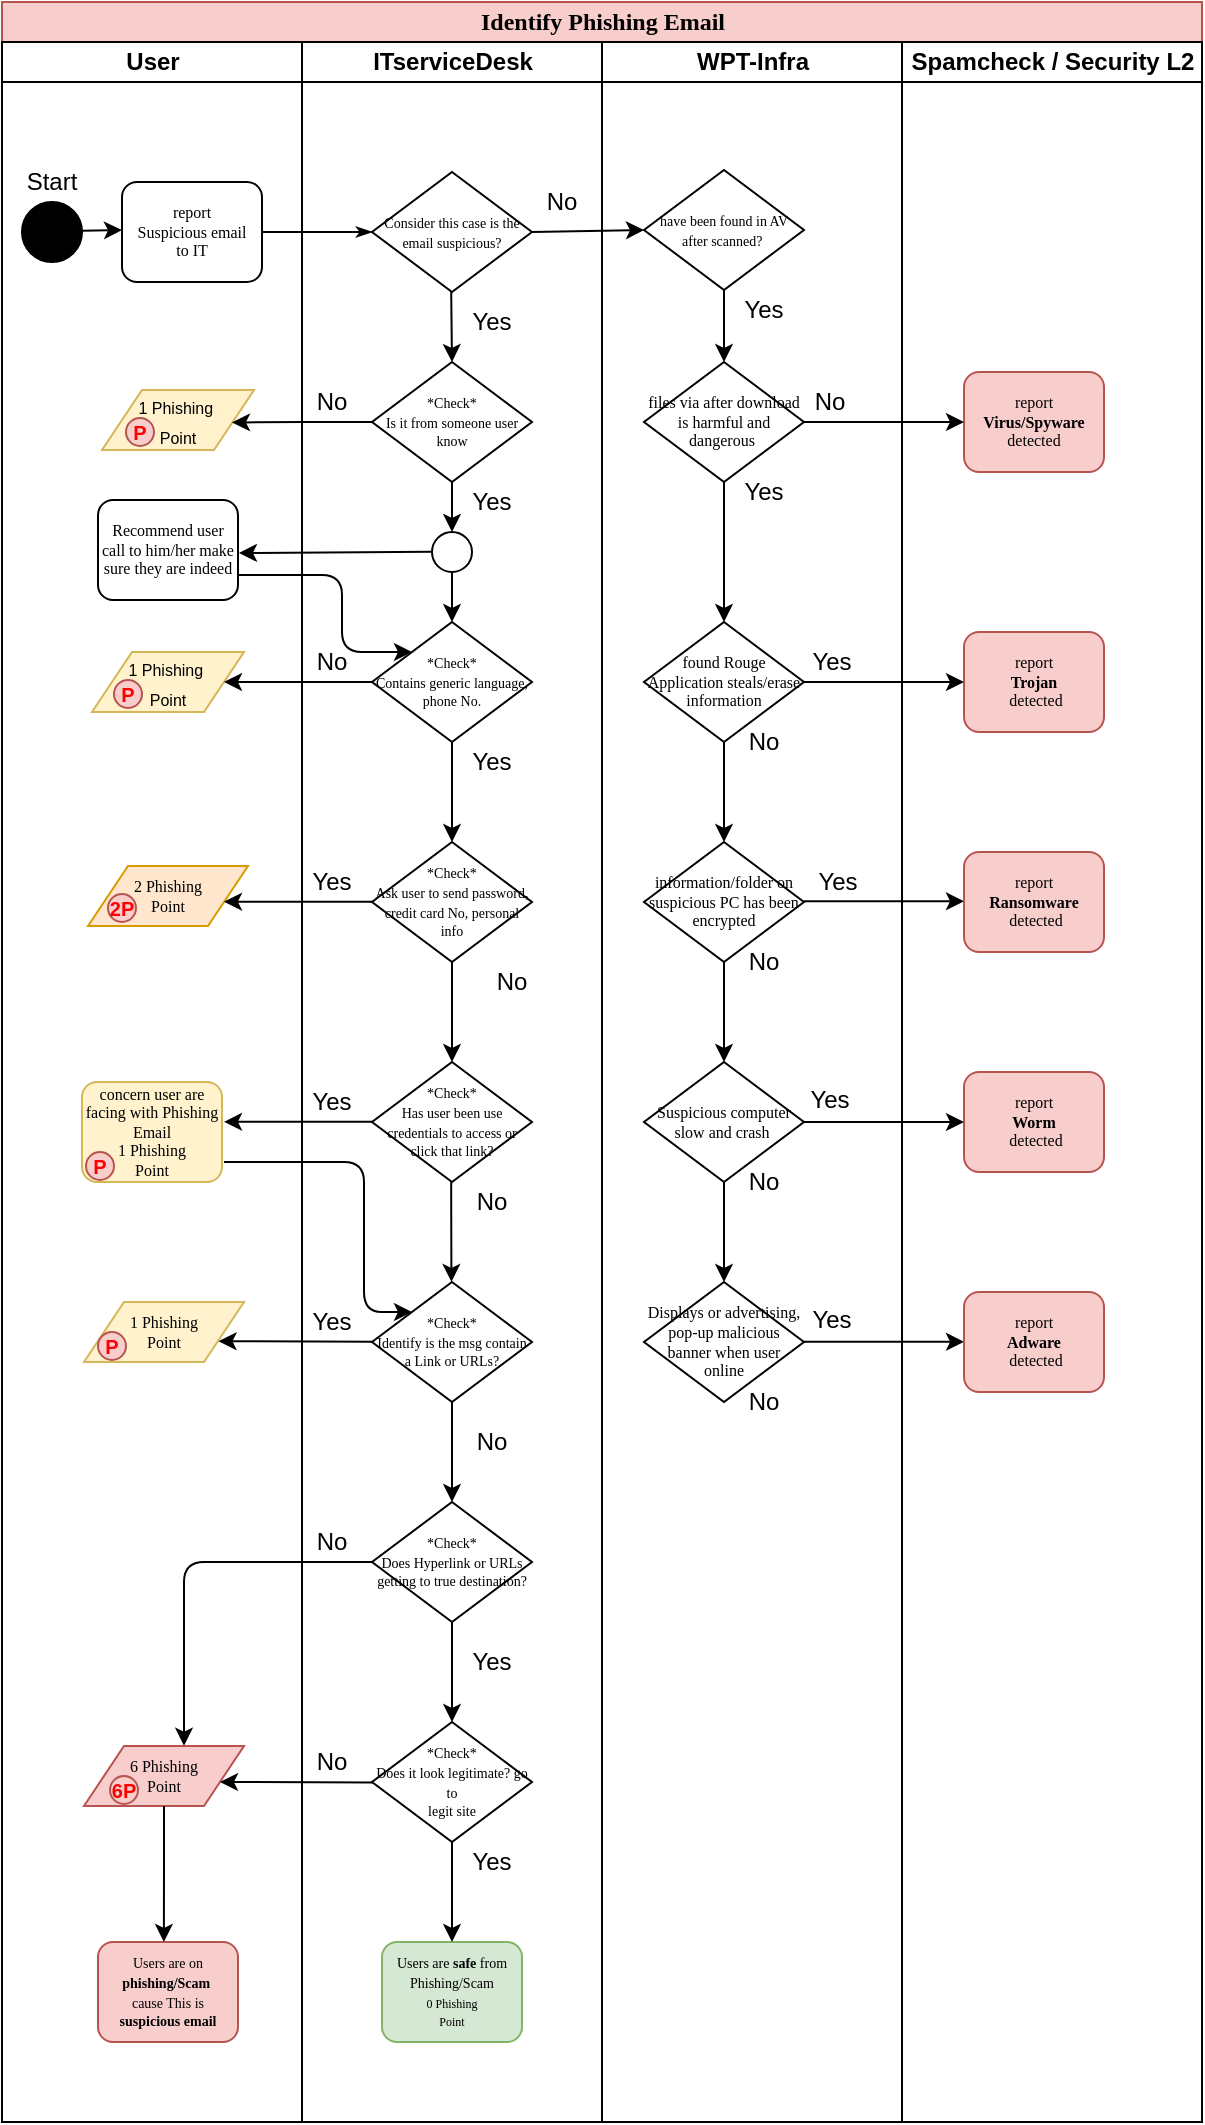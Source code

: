 <mxfile version="14.2.9" type="github">
  <diagram name="Page-1" id="74e2e168-ea6b-b213-b513-2b3c1d86103e">
    <mxGraphModel dx="921" dy="542" grid="1" gridSize="10" guides="1" tooltips="1" connect="1" arrows="1" fold="1" page="1" pageScale="1" pageWidth="1100" pageHeight="850" background="#ffffff" math="0" shadow="0">
      <root>
        <mxCell id="0" />
        <mxCell id="1" parent="0" />
        <mxCell id="77e6c97f196da883-1" value="&lt;font style=&quot;font-size: 12px&quot;&gt;Identify Phishing Email&lt;/font&gt;" style="swimlane;html=1;childLayout=stackLayout;startSize=20;rounded=0;shadow=0;labelBackgroundColor=none;strokeWidth=1;fontFamily=Verdana;fontSize=8;align=center;fillColor=#f8cecc;strokeColor=#b85450;" parent="1" vertex="1">
          <mxGeometry x="199" y="70" width="600" height="1060" as="geometry" />
        </mxCell>
        <mxCell id="77e6c97f196da883-26" style="edgeStyle=orthogonalEdgeStyle;rounded=1;html=1;labelBackgroundColor=none;startArrow=none;startFill=0;startSize=5;endArrow=classicThin;endFill=1;endSize=5;jettySize=auto;orthogonalLoop=1;strokeWidth=1;fontFamily=Verdana;fontSize=8;entryX=0;entryY=0.5;entryDx=0;entryDy=0;" parent="77e6c97f196da883-1" source="77e6c97f196da883-8" target="W1kp0_0xsvQy_MMGJbwP-48" edge="1">
          <mxGeometry relative="1" as="geometry">
            <mxPoint x="190" y="115.083" as="targetPoint" />
          </mxGeometry>
        </mxCell>
        <mxCell id="77e6c97f196da883-2" value="User" style="swimlane;html=1;startSize=20;" parent="77e6c97f196da883-1" vertex="1">
          <mxGeometry y="20" width="150" height="1040" as="geometry">
            <mxRectangle y="20" width="30" height="1040" as="alternateBounds" />
          </mxGeometry>
        </mxCell>
        <mxCell id="77e6c97f196da883-8" value="report&lt;br&gt;Suspicious email&lt;br&gt;to IT" style="rounded=1;whiteSpace=wrap;html=1;shadow=0;labelBackgroundColor=none;strokeWidth=1;fontFamily=Verdana;fontSize=8;align=center;" parent="77e6c97f196da883-2" vertex="1">
          <mxGeometry x="60" y="70" width="70" height="50" as="geometry" />
        </mxCell>
        <mxCell id="MuDciHC5nGFlPHXUYhwh-1" value="" style="ellipse;whiteSpace=wrap;html=1;aspect=fixed;fillColor=#000000;" parent="77e6c97f196da883-2" vertex="1">
          <mxGeometry x="10" y="80" width="30" height="30" as="geometry" />
        </mxCell>
        <mxCell id="MuDciHC5nGFlPHXUYhwh-2" value="" style="endArrow=classic;html=1;" parent="77e6c97f196da883-2" edge="1">
          <mxGeometry width="50" height="50" relative="1" as="geometry">
            <mxPoint x="40" y="94.41" as="sourcePoint" />
            <mxPoint x="60" y="94" as="targetPoint" />
          </mxGeometry>
        </mxCell>
        <mxCell id="MuDciHC5nGFlPHXUYhwh-3" value="Start" style="text;html=1;strokeColor=none;fillColor=none;align=center;verticalAlign=middle;whiteSpace=wrap;rounded=0;" parent="77e6c97f196da883-2" vertex="1">
          <mxGeometry x="5" y="60" width="40" height="20" as="geometry" />
        </mxCell>
        <mxCell id="MuDciHC5nGFlPHXUYhwh-36" value="&lt;font style=&quot;font-size: 8px&quot;&gt;1 Phishing&amp;nbsp;&lt;br&gt;Point&lt;br&gt;&lt;/font&gt;" style="shape=parallelogram;perimeter=parallelogramPerimeter;whiteSpace=wrap;html=1;fixedSize=1;fillColor=#fff2cc;strokeColor=#d6b656;" parent="77e6c97f196da883-2" vertex="1">
          <mxGeometry x="50" y="174" width="76" height="30" as="geometry" />
        </mxCell>
        <mxCell id="MuDciHC5nGFlPHXUYhwh-37" value="&lt;font style=&quot;font-size: 8px&quot;&gt;1 Phishing&amp;nbsp;&lt;br&gt;Point&lt;br&gt;&lt;/font&gt;" style="shape=parallelogram;perimeter=parallelogramPerimeter;whiteSpace=wrap;html=1;fixedSize=1;fillColor=#fff2cc;strokeColor=#d6b656;" parent="77e6c97f196da883-2" vertex="1">
          <mxGeometry x="45" y="305" width="76" height="30" as="geometry" />
        </mxCell>
        <mxCell id="MuDciHC5nGFlPHXUYhwh-49" value="2 Phishing&lt;br&gt;Point" style="shape=parallelogram;perimeter=parallelogramPerimeter;whiteSpace=wrap;html=1;fixedSize=1;rounded=0;shadow=0;fontFamily=Verdana;fontSize=8;strokeWidth=1;fillColor=#ffe6cc;strokeColor=#d79b00;" parent="77e6c97f196da883-2" vertex="1">
          <mxGeometry x="43" y="412" width="80" height="30" as="geometry" />
        </mxCell>
        <mxCell id="MuDciHC5nGFlPHXUYhwh-55" value="Recommend user call to him/her make sure they are indeed" style="rounded=1;whiteSpace=wrap;html=1;shadow=0;labelBackgroundColor=none;strokeWidth=1;fontFamily=Verdana;fontSize=8;align=center;" parent="77e6c97f196da883-2" vertex="1">
          <mxGeometry x="48" y="229" width="70" height="50" as="geometry" />
        </mxCell>
        <mxCell id="i7GxGv-wgbGQZuD_S-DZ-4" value="&lt;font style=&quot;font-size: 10px&quot; color=&quot;#ff0000&quot;&gt;&lt;b&gt;P&lt;/b&gt;&lt;/font&gt;" style="ellipse;whiteSpace=wrap;html=1;aspect=fixed;fillColor=#f8cecc;strokeColor=#b85450;" parent="77e6c97f196da883-2" vertex="1">
          <mxGeometry x="62" y="188" width="14" height="14" as="geometry" />
        </mxCell>
        <mxCell id="i7GxGv-wgbGQZuD_S-DZ-5" value="&lt;font style=&quot;font-size: 10px&quot; color=&quot;#ff0000&quot;&gt;&lt;b&gt;P&lt;/b&gt;&lt;/font&gt;" style="ellipse;whiteSpace=wrap;html=1;aspect=fixed;fillColor=#f8cecc;strokeColor=#b85450;" parent="77e6c97f196da883-2" vertex="1">
          <mxGeometry x="56" y="319" width="14" height="14" as="geometry" />
        </mxCell>
        <mxCell id="i7GxGv-wgbGQZuD_S-DZ-6" value="&lt;font style=&quot;font-size: 10px&quot; color=&quot;#ff0000&quot;&gt;&lt;b&gt;2P&lt;/b&gt;&lt;/font&gt;" style="ellipse;whiteSpace=wrap;html=1;aspect=fixed;fillColor=#f8cecc;strokeColor=#b85450;" parent="77e6c97f196da883-2" vertex="1">
          <mxGeometry x="53" y="426" width="14" height="14" as="geometry" />
        </mxCell>
        <mxCell id="W1kp0_0xsvQy_MMGJbwP-27" value="" style="edgeStyle=elbowEdgeStyle;elbow=horizontal;endArrow=classic;html=1;exitX=1;exitY=0.75;exitDx=0;exitDy=0;entryX=0;entryY=0;entryDx=0;entryDy=0;" edge="1" parent="77e6c97f196da883-2" target="MuDciHC5nGFlPHXUYhwh-53">
          <mxGeometry width="50" height="50" relative="1" as="geometry">
            <mxPoint x="111" y="560" as="sourcePoint" />
            <mxPoint x="203" y="610" as="targetPoint" />
            <Array as="points">
              <mxPoint x="181" y="600" />
            </Array>
          </mxGeometry>
        </mxCell>
        <mxCell id="W1kp0_0xsvQy_MMGJbwP-30" value="concern user are facing with Phishing Email&lt;br&gt;1 Phishing &lt;br&gt;Point" style="rounded=1;whiteSpace=wrap;html=1;shadow=0;labelBackgroundColor=none;strokeWidth=1;fontFamily=Verdana;fontSize=8;align=center;fillColor=#fff2cc;strokeColor=#d6b656;" vertex="1" parent="77e6c97f196da883-2">
          <mxGeometry x="40" y="520" width="70" height="50" as="geometry" />
        </mxCell>
        <mxCell id="W1kp0_0xsvQy_MMGJbwP-31" value="1 Phishing&lt;br&gt;Point" style="shape=parallelogram;perimeter=parallelogramPerimeter;whiteSpace=wrap;html=1;fixedSize=1;rounded=0;shadow=0;fontFamily=Verdana;fontSize=8;strokeWidth=1;fillColor=#fff2cc;strokeColor=#d6b656;" vertex="1" parent="77e6c97f196da883-2">
          <mxGeometry x="41" y="630" width="80" height="30" as="geometry" />
        </mxCell>
        <mxCell id="W1kp0_0xsvQy_MMGJbwP-32" value="&lt;font style=&quot;font-size: 10px&quot; color=&quot;#ff0000&quot;&gt;&lt;b&gt;P&lt;/b&gt;&lt;/font&gt;" style="ellipse;whiteSpace=wrap;html=1;aspect=fixed;fillColor=#f8cecc;strokeColor=#b85450;" vertex="1" parent="77e6c97f196da883-2">
          <mxGeometry x="48" y="645" width="14" height="14" as="geometry" />
        </mxCell>
        <mxCell id="W1kp0_0xsvQy_MMGJbwP-33" value="6 Phishing&lt;br&gt;Point" style="shape=parallelogram;perimeter=parallelogramPerimeter;whiteSpace=wrap;html=1;fixedSize=1;rounded=0;shadow=0;fontFamily=Verdana;fontSize=8;strokeWidth=1;fillColor=#f8cecc;strokeColor=#b85450;" vertex="1" parent="77e6c97f196da883-2">
          <mxGeometry x="41" y="852" width="80" height="30" as="geometry" />
        </mxCell>
        <mxCell id="W1kp0_0xsvQy_MMGJbwP-34" value="&lt;font style=&quot;font-size: 10px&quot; color=&quot;#ff0000&quot;&gt;&lt;b&gt;6P&lt;/b&gt;&lt;/font&gt;" style="ellipse;whiteSpace=wrap;html=1;aspect=fixed;fillColor=#f8cecc;strokeColor=#b85450;" vertex="1" parent="77e6c97f196da883-2">
          <mxGeometry x="54" y="867" width="14" height="14" as="geometry" />
        </mxCell>
        <mxCell id="W1kp0_0xsvQy_MMGJbwP-35" value="&lt;font style=&quot;font-size: 10px&quot; color=&quot;#ff0000&quot;&gt;&lt;b&gt;P&lt;/b&gt;&lt;/font&gt;" style="ellipse;whiteSpace=wrap;html=1;aspect=fixed;fillColor=#f8cecc;strokeColor=#b85450;" vertex="1" parent="77e6c97f196da883-2">
          <mxGeometry x="42" y="555" width="14" height="14" as="geometry" />
        </mxCell>
        <mxCell id="W1kp0_0xsvQy_MMGJbwP-38" value="" style="endArrow=classic;html=1;entryX=0.841;entryY=0.654;entryDx=0;entryDy=0;entryPerimeter=0;" edge="1" parent="77e6c97f196da883-2" target="W1kp0_0xsvQy_MMGJbwP-31">
          <mxGeometry width="50" height="50" relative="1" as="geometry">
            <mxPoint x="185" y="649.83" as="sourcePoint" />
            <mxPoint x="111" y="649.83" as="targetPoint" />
          </mxGeometry>
        </mxCell>
        <mxCell id="W1kp0_0xsvQy_MMGJbwP-40" value="" style="endArrow=classic;html=1;entryX=0.841;entryY=0.654;entryDx=0;entryDy=0;entryPerimeter=0;" edge="1" parent="77e6c97f196da883-2">
          <mxGeometry width="50" height="50" relative="1" as="geometry">
            <mxPoint x="185.72" y="870.21" as="sourcePoint" />
            <mxPoint x="109.0" y="870.0" as="targetPoint" />
          </mxGeometry>
        </mxCell>
        <mxCell id="W1kp0_0xsvQy_MMGJbwP-45" value="&lt;font style=&quot;font-size: 7px&quot;&gt;Users are on &lt;b&gt;phishing/Scam&lt;/b&gt;&amp;nbsp;&lt;br&gt;cause This is &lt;b&gt;suspicious email&lt;/b&gt;&lt;/font&gt;" style="rounded=1;whiteSpace=wrap;html=1;shadow=0;labelBackgroundColor=none;strokeWidth=1;fontFamily=Verdana;fontSize=8;align=center;fillColor=#f8cecc;strokeColor=#b85450;" vertex="1" parent="77e6c97f196da883-2">
          <mxGeometry x="48" y="950" width="70" height="50" as="geometry" />
        </mxCell>
        <mxCell id="W1kp0_0xsvQy_MMGJbwP-47" value="" style="edgeStyle=orthogonalEdgeStyle;rounded=0;orthogonalLoop=1;jettySize=auto;html=1;exitX=0.5;exitY=1;exitDx=0;exitDy=0;" edge="1" parent="77e6c97f196da883-2" source="W1kp0_0xsvQy_MMGJbwP-33">
          <mxGeometry relative="1" as="geometry">
            <mxPoint x="80.94" y="900" as="sourcePoint" />
            <mxPoint x="80.94" y="950" as="targetPoint" />
            <Array as="points">
              <mxPoint x="81" y="910" />
            </Array>
          </mxGeometry>
        </mxCell>
        <mxCell id="MuDciHC5nGFlPHXUYhwh-27" value="" style="edgeStyle=orthogonalEdgeStyle;rounded=0;orthogonalLoop=1;jettySize=auto;html=1;entryX=1;entryY=0.5;entryDx=0;entryDy=0;" parent="77e6c97f196da883-1" source="MuDciHC5nGFlPHXUYhwh-5" edge="1">
          <mxGeometry relative="1" as="geometry">
            <mxPoint x="115" y="210.25" as="targetPoint" />
          </mxGeometry>
        </mxCell>
        <mxCell id="77e6c97f196da883-3" value="ITserviceDesk" style="swimlane;html=1;startSize=20;" parent="77e6c97f196da883-1" vertex="1">
          <mxGeometry x="150" y="20" width="150" height="1040" as="geometry">
            <mxRectangle x="150" y="20" width="150" height="1040" as="alternateBounds" />
          </mxGeometry>
        </mxCell>
        <mxCell id="MuDciHC5nGFlPHXUYhwh-5" value="&lt;font style=&quot;font-size: 7px&quot;&gt;*Check*&lt;br&gt;Is it from someone user know&lt;/font&gt;" style="rhombus;whiteSpace=wrap;html=1;rounded=0;shadow=0;labelBackgroundColor=none;strokeWidth=1;fontFamily=Verdana;fontSize=8;align=center;" parent="77e6c97f196da883-3" vertex="1">
          <mxGeometry x="35" y="160" width="80" height="60" as="geometry" />
        </mxCell>
        <mxCell id="MuDciHC5nGFlPHXUYhwh-28" value="No" style="text;html=1;strokeColor=none;fillColor=none;align=center;verticalAlign=middle;whiteSpace=wrap;rounded=0;" parent="77e6c97f196da883-3" vertex="1">
          <mxGeometry x="-5" y="170" width="40" height="20" as="geometry" />
        </mxCell>
        <mxCell id="MuDciHC5nGFlPHXUYhwh-29" value="Yes" style="text;html=1;strokeColor=none;fillColor=none;align=center;verticalAlign=middle;whiteSpace=wrap;rounded=0;" parent="77e6c97f196da883-3" vertex="1">
          <mxGeometry x="75" y="220" width="40" height="20" as="geometry" />
        </mxCell>
        <mxCell id="MuDciHC5nGFlPHXUYhwh-25" value="" style="edgeStyle=orthogonalEdgeStyle;rounded=0;orthogonalLoop=1;jettySize=auto;html=1;entryX=0.5;entryY=0;entryDx=0;entryDy=0;" parent="77e6c97f196da883-3" source="MuDciHC5nGFlPHXUYhwh-5" target="MuDciHC5nGFlPHXUYhwh-61" edge="1">
          <mxGeometry relative="1" as="geometry">
            <mxPoint x="75" y="240" as="targetPoint" />
          </mxGeometry>
        </mxCell>
        <mxCell id="MuDciHC5nGFlPHXUYhwh-30" value="&lt;span style=&quot;font-size: 7px&quot;&gt;*Check*&lt;br&gt;Contains generic language, phone No.&lt;br&gt;&lt;/span&gt;" style="rhombus;whiteSpace=wrap;html=1;rounded=0;shadow=0;labelBackgroundColor=none;strokeWidth=1;fontFamily=Verdana;fontSize=8;align=center;" parent="77e6c97f196da883-3" vertex="1">
          <mxGeometry x="35" y="290" width="80" height="60" as="geometry" />
        </mxCell>
        <mxCell id="MuDciHC5nGFlPHXUYhwh-45" value="No" style="text;html=1;strokeColor=none;fillColor=none;align=center;verticalAlign=middle;whiteSpace=wrap;rounded=0;" parent="77e6c97f196da883-3" vertex="1">
          <mxGeometry x="-5" y="300" width="40" height="20" as="geometry" />
        </mxCell>
        <mxCell id="MuDciHC5nGFlPHXUYhwh-46" value="&lt;span style=&quot;font-size: 7px&quot;&gt;*Check*&lt;br&gt;Ask user to send password, credit card No, personal info&lt;br&gt;&lt;/span&gt;" style="rhombus;whiteSpace=wrap;html=1;rounded=0;shadow=0;labelBackgroundColor=none;strokeWidth=1;fontFamily=Verdana;fontSize=8;align=center;" parent="77e6c97f196da883-3" vertex="1">
          <mxGeometry x="35" y="400" width="80" height="60" as="geometry" />
        </mxCell>
        <mxCell id="MuDciHC5nGFlPHXUYhwh-47" value="" style="edgeStyle=orthogonalEdgeStyle;rounded=0;orthogonalLoop=1;jettySize=auto;html=1;" parent="77e6c97f196da883-3" source="MuDciHC5nGFlPHXUYhwh-30" target="MuDciHC5nGFlPHXUYhwh-46" edge="1">
          <mxGeometry relative="1" as="geometry" />
        </mxCell>
        <mxCell id="MuDciHC5nGFlPHXUYhwh-48" value="Yes" style="text;html=1;strokeColor=none;fillColor=none;align=center;verticalAlign=middle;whiteSpace=wrap;rounded=0;" parent="77e6c97f196da883-3" vertex="1">
          <mxGeometry x="75" y="350" width="40" height="20" as="geometry" />
        </mxCell>
        <mxCell id="MuDciHC5nGFlPHXUYhwh-51" value="Yes" style="text;html=1;strokeColor=none;fillColor=none;align=center;verticalAlign=middle;whiteSpace=wrap;rounded=0;" parent="77e6c97f196da883-3" vertex="1">
          <mxGeometry x="-5" y="410" width="40" height="20" as="geometry" />
        </mxCell>
        <mxCell id="MuDciHC5nGFlPHXUYhwh-52" value="No" style="text;html=1;strokeColor=none;fillColor=none;align=center;verticalAlign=middle;whiteSpace=wrap;rounded=0;" parent="77e6c97f196da883-3" vertex="1">
          <mxGeometry x="85" y="460" width="40" height="20" as="geometry" />
        </mxCell>
        <mxCell id="MuDciHC5nGFlPHXUYhwh-53" value="&lt;span style=&quot;font-size: 7px&quot;&gt;*Check*&lt;br&gt;&lt;/span&gt;&lt;span style=&quot;font-size: 7px&quot;&gt;Identify is the msg contain a Link or URLs?&lt;/span&gt;" style="rhombus;whiteSpace=wrap;html=1;rounded=0;shadow=0;labelBackgroundColor=none;strokeWidth=1;fontFamily=Verdana;fontSize=8;align=center;" parent="77e6c97f196da883-3" vertex="1">
          <mxGeometry x="35" y="620" width="80" height="60" as="geometry" />
        </mxCell>
        <mxCell id="MuDciHC5nGFlPHXUYhwh-58" value="" style="endArrow=classic;html=1;entryX=1;entryY=0.5;entryDx=0;entryDy=0;" parent="77e6c97f196da883-3" target="MuDciHC5nGFlPHXUYhwh-37" edge="1">
          <mxGeometry width="50" height="50" relative="1" as="geometry">
            <mxPoint x="35" y="320" as="sourcePoint" />
            <mxPoint x="85" y="270" as="targetPoint" />
          </mxGeometry>
        </mxCell>
        <mxCell id="MuDciHC5nGFlPHXUYhwh-60" value="" style="endArrow=classic;html=1;entryX=1;entryY=0.5;entryDx=0;entryDy=0;" parent="77e6c97f196da883-3" edge="1">
          <mxGeometry width="50" height="50" relative="1" as="geometry">
            <mxPoint x="35" y="429.83" as="sourcePoint" />
            <mxPoint x="-39" y="429.83" as="targetPoint" />
          </mxGeometry>
        </mxCell>
        <mxCell id="MuDciHC5nGFlPHXUYhwh-61" value="" style="ellipse;whiteSpace=wrap;html=1;aspect=fixed;fillColor=#FFFFFF;" parent="77e6c97f196da883-3" vertex="1">
          <mxGeometry x="65" y="245" width="20" height="20" as="geometry" />
        </mxCell>
        <mxCell id="MuDciHC5nGFlPHXUYhwh-62" value="" style="endArrow=classic;html=1;exitX=0.5;exitY=1;exitDx=0;exitDy=0;" parent="77e6c97f196da883-3" source="MuDciHC5nGFlPHXUYhwh-61" edge="1">
          <mxGeometry width="50" height="50" relative="1" as="geometry">
            <mxPoint x="75" y="270" as="sourcePoint" />
            <mxPoint x="75" y="290" as="targetPoint" />
          </mxGeometry>
        </mxCell>
        <mxCell id="MuDciHC5nGFlPHXUYhwh-64" value="" style="endArrow=classic;html=1;entryX=1.007;entryY=0.53;entryDx=0;entryDy=0;entryPerimeter=0;" parent="77e6c97f196da883-3" target="MuDciHC5nGFlPHXUYhwh-55" edge="1">
          <mxGeometry width="50" height="50" relative="1" as="geometry">
            <mxPoint x="65" y="254.92" as="sourcePoint" />
            <mxPoint x="5" y="254.92" as="targetPoint" />
          </mxGeometry>
        </mxCell>
        <mxCell id="MuDciHC5nGFlPHXUYhwh-66" value="" style="endArrow=classic;html=1;entryX=1;entryY=0.5;entryDx=0;entryDy=0;" parent="77e6c97f196da883-3" edge="1">
          <mxGeometry width="50" height="50" relative="1" as="geometry">
            <mxPoint x="35" y="539.9" as="sourcePoint" />
            <mxPoint x="-39" y="539.9" as="targetPoint" />
          </mxGeometry>
        </mxCell>
        <mxCell id="MuDciHC5nGFlPHXUYhwh-67" value="No" style="text;html=1;strokeColor=none;fillColor=none;align=center;verticalAlign=middle;whiteSpace=wrap;rounded=0;" parent="77e6c97f196da883-3" vertex="1">
          <mxGeometry x="75" y="570" width="40" height="20" as="geometry" />
        </mxCell>
        <mxCell id="MuDciHC5nGFlPHXUYhwh-69" value="Yes" style="text;html=1;strokeColor=none;fillColor=none;align=center;verticalAlign=middle;whiteSpace=wrap;rounded=0;" parent="77e6c97f196da883-3" vertex="1">
          <mxGeometry x="-5" y="520" width="40" height="20" as="geometry" />
        </mxCell>
        <mxCell id="W1kp0_0xsvQy_MMGJbwP-1" value="&lt;span style=&quot;font-size: 7px&quot;&gt;*Check*&lt;br&gt;&lt;/span&gt;&lt;span style=&quot;font-size: 7px&quot;&gt;Does Hyperlink or URLs getting to true destination?&lt;/span&gt;" style="rhombus;whiteSpace=wrap;html=1;rounded=0;shadow=0;labelBackgroundColor=none;strokeWidth=1;fontFamily=Verdana;fontSize=8;align=center;" vertex="1" parent="77e6c97f196da883-3">
          <mxGeometry x="35" y="730" width="80" height="60" as="geometry" />
        </mxCell>
        <mxCell id="W1kp0_0xsvQy_MMGJbwP-2" value="" style="edgeStyle=orthogonalEdgeStyle;rounded=0;orthogonalLoop=1;jettySize=auto;html=1;" edge="1" parent="77e6c97f196da883-3" source="MuDciHC5nGFlPHXUYhwh-53" target="W1kp0_0xsvQy_MMGJbwP-1">
          <mxGeometry relative="1" as="geometry" />
        </mxCell>
        <mxCell id="W1kp0_0xsvQy_MMGJbwP-8" value="&lt;span style=&quot;font-size: 7px&quot;&gt;*Check*&lt;br&gt;Does it look legitimate? go to &lt;br&gt;legit site&lt;/span&gt;" style="rhombus;whiteSpace=wrap;html=1;rounded=0;shadow=0;labelBackgroundColor=none;strokeWidth=1;fontFamily=Verdana;fontSize=8;align=center;" vertex="1" parent="77e6c97f196da883-3">
          <mxGeometry x="35" y="840" width="80" height="60" as="geometry" />
        </mxCell>
        <mxCell id="W1kp0_0xsvQy_MMGJbwP-9" value="" style="edgeStyle=orthogonalEdgeStyle;rounded=0;orthogonalLoop=1;jettySize=auto;html=1;" edge="1" parent="77e6c97f196da883-3" source="W1kp0_0xsvQy_MMGJbwP-1" target="W1kp0_0xsvQy_MMGJbwP-8">
          <mxGeometry relative="1" as="geometry" />
        </mxCell>
        <mxCell id="W1kp0_0xsvQy_MMGJbwP-16" value="Yes" style="text;html=1;strokeColor=none;fillColor=none;align=center;verticalAlign=middle;whiteSpace=wrap;rounded=0;" vertex="1" parent="77e6c97f196da883-3">
          <mxGeometry x="-5" y="630" width="40" height="20" as="geometry" />
        </mxCell>
        <mxCell id="W1kp0_0xsvQy_MMGJbwP-17" value="No" style="text;html=1;strokeColor=none;fillColor=none;align=center;verticalAlign=middle;whiteSpace=wrap;rounded=0;" vertex="1" parent="77e6c97f196da883-3">
          <mxGeometry x="75" y="690" width="40" height="20" as="geometry" />
        </mxCell>
        <mxCell id="W1kp0_0xsvQy_MMGJbwP-18" value="Yes" style="text;html=1;strokeColor=none;fillColor=none;align=center;verticalAlign=middle;whiteSpace=wrap;rounded=0;" vertex="1" parent="77e6c97f196da883-3">
          <mxGeometry x="75" y="800" width="40" height="20" as="geometry" />
        </mxCell>
        <mxCell id="W1kp0_0xsvQy_MMGJbwP-19" value="No" style="text;html=1;strokeColor=none;fillColor=none;align=center;verticalAlign=middle;whiteSpace=wrap;rounded=0;" vertex="1" parent="77e6c97f196da883-3">
          <mxGeometry x="-5" y="740" width="40" height="20" as="geometry" />
        </mxCell>
        <mxCell id="W1kp0_0xsvQy_MMGJbwP-20" value="&lt;span style=&quot;font-size: 7px&quot;&gt;Users are&lt;b&gt; safe &lt;/b&gt;from Phishing/Scam&lt;br&gt;&lt;/span&gt;&lt;font style=&quot;font-size: 6px&quot;&gt;0 Phishing&lt;br&gt;Point&lt;/font&gt;&lt;span style=&quot;font-size: 7px&quot;&gt;&lt;br&gt;&lt;/span&gt;" style="rounded=1;whiteSpace=wrap;html=1;shadow=0;labelBackgroundColor=none;strokeWidth=1;fontFamily=Verdana;fontSize=8;align=center;fillColor=#d5e8d4;strokeColor=#82b366;" vertex="1" parent="77e6c97f196da883-3">
          <mxGeometry x="40" y="950" width="70" height="50" as="geometry" />
        </mxCell>
        <mxCell id="W1kp0_0xsvQy_MMGJbwP-23" value="&lt;span style=&quot;font-size: 7px&quot;&gt;*Check*&lt;/span&gt;&lt;br&gt;&lt;span style=&quot;font-size: 7px&quot;&gt;Has user been use credentials to access or click that link?&lt;/span&gt;" style="rhombus;whiteSpace=wrap;html=1;rounded=0;shadow=0;labelBackgroundColor=none;strokeWidth=1;fontFamily=Verdana;fontSize=8;align=center;" vertex="1" parent="77e6c97f196da883-3">
          <mxGeometry x="35" y="510" width="80" height="60" as="geometry" />
        </mxCell>
        <mxCell id="W1kp0_0xsvQy_MMGJbwP-24" value="" style="edgeStyle=orthogonalEdgeStyle;rounded=0;orthogonalLoop=1;jettySize=auto;html=1;entryX=0.5;entryY=0;entryDx=0;entryDy=0;" edge="1" parent="77e6c97f196da883-3" source="MuDciHC5nGFlPHXUYhwh-46" target="W1kp0_0xsvQy_MMGJbwP-23">
          <mxGeometry relative="1" as="geometry" />
        </mxCell>
        <mxCell id="W1kp0_0xsvQy_MMGJbwP-25" value="" style="edgeStyle=orthogonalEdgeStyle;rounded=0;orthogonalLoop=1;jettySize=auto;html=1;entryX=0.489;entryY=-0.001;entryDx=0;entryDy=0;entryPerimeter=0;" edge="1" parent="77e6c97f196da883-3">
          <mxGeometry relative="1" as="geometry">
            <mxPoint x="74.6" y="570" as="sourcePoint" />
            <mxPoint x="74.72" y="619.94" as="targetPoint" />
            <Array as="points">
              <mxPoint x="74.6" y="579.94" />
              <mxPoint x="74.6" y="579.94" />
            </Array>
          </mxGeometry>
        </mxCell>
        <mxCell id="W1kp0_0xsvQy_MMGJbwP-37" value="" style="edgeStyle=orthogonalEdgeStyle;rounded=0;orthogonalLoop=1;jettySize=auto;html=1;" edge="1" parent="77e6c97f196da883-3">
          <mxGeometry relative="1" as="geometry">
            <mxPoint x="75" y="900" as="sourcePoint" />
            <mxPoint x="75" y="950" as="targetPoint" />
          </mxGeometry>
        </mxCell>
        <mxCell id="W1kp0_0xsvQy_MMGJbwP-41" value="No" style="text;html=1;strokeColor=none;fillColor=none;align=center;verticalAlign=middle;whiteSpace=wrap;rounded=0;" vertex="1" parent="77e6c97f196da883-3">
          <mxGeometry x="-5" y="850" width="40" height="20" as="geometry" />
        </mxCell>
        <mxCell id="W1kp0_0xsvQy_MMGJbwP-42" value="Yes" style="text;html=1;strokeColor=none;fillColor=none;align=center;verticalAlign=middle;whiteSpace=wrap;rounded=0;" vertex="1" parent="77e6c97f196da883-3">
          <mxGeometry x="75" y="900" width="40" height="20" as="geometry" />
        </mxCell>
        <mxCell id="W1kp0_0xsvQy_MMGJbwP-44" value="" style="edgeStyle=segmentEdgeStyle;endArrow=classic;html=1;entryX=0.625;entryY=-0.005;entryDx=0;entryDy=0;entryPerimeter=0;" edge="1" parent="77e6c97f196da883-3" target="W1kp0_0xsvQy_MMGJbwP-33">
          <mxGeometry width="50" height="50" relative="1" as="geometry">
            <mxPoint x="35" y="760" as="sourcePoint" />
            <mxPoint x="-49" y="830" as="targetPoint" />
            <Array as="points">
              <mxPoint x="-59" y="760" />
            </Array>
          </mxGeometry>
        </mxCell>
        <mxCell id="W1kp0_0xsvQy_MMGJbwP-48" value="&lt;span style=&quot;font-size: 7px&quot;&gt;Consider this case is the email suspicious?&lt;/span&gt;" style="rhombus;whiteSpace=wrap;html=1;rounded=0;shadow=0;labelBackgroundColor=none;strokeWidth=1;fontFamily=Verdana;fontSize=8;align=center;" vertex="1" parent="77e6c97f196da883-3">
          <mxGeometry x="35" y="65" width="80" height="60" as="geometry" />
        </mxCell>
        <mxCell id="W1kp0_0xsvQy_MMGJbwP-51" value="" style="endArrow=classic;html=1;" edge="1" parent="77e6c97f196da883-3">
          <mxGeometry width="50" height="50" relative="1" as="geometry">
            <mxPoint x="74.6" y="125" as="sourcePoint" />
            <mxPoint x="75" y="160" as="targetPoint" />
          </mxGeometry>
        </mxCell>
        <mxCell id="W1kp0_0xsvQy_MMGJbwP-52" value="Yes" style="text;html=1;strokeColor=none;fillColor=none;align=center;verticalAlign=middle;whiteSpace=wrap;rounded=0;" vertex="1" parent="77e6c97f196da883-3">
          <mxGeometry x="75" y="130" width="40" height="20" as="geometry" />
        </mxCell>
        <mxCell id="W1kp0_0xsvQy_MMGJbwP-53" value="No" style="text;html=1;strokeColor=none;fillColor=none;align=center;verticalAlign=middle;whiteSpace=wrap;rounded=0;" vertex="1" parent="77e6c97f196da883-3">
          <mxGeometry x="110" y="70" width="40" height="20" as="geometry" />
        </mxCell>
        <mxCell id="i7GxGv-wgbGQZuD_S-DZ-3" value="" style="edgeStyle=elbowEdgeStyle;elbow=horizontal;endArrow=classic;html=1;exitX=1;exitY=0.75;exitDx=0;exitDy=0;entryX=0;entryY=0;entryDx=0;entryDy=0;" parent="77e6c97f196da883-1" source="MuDciHC5nGFlPHXUYhwh-55" target="MuDciHC5nGFlPHXUYhwh-30" edge="1">
          <mxGeometry width="50" height="50" relative="1" as="geometry">
            <mxPoint x="90" y="320" as="sourcePoint" />
            <mxPoint x="170" y="300" as="targetPoint" />
            <Array as="points">
              <mxPoint x="170" y="310" />
            </Array>
          </mxGeometry>
        </mxCell>
        <mxCell id="W1kp0_0xsvQy_MMGJbwP-57" value="" style="endArrow=classic;html=1;exitX=1;exitY=0.5;exitDx=0;exitDy=0;" edge="1" parent="77e6c97f196da883-1" source="W1kp0_0xsvQy_MMGJbwP-48">
          <mxGeometry width="50" height="50" relative="1" as="geometry">
            <mxPoint x="251" y="150" as="sourcePoint" />
            <mxPoint x="321" y="114" as="targetPoint" />
          </mxGeometry>
        </mxCell>
        <mxCell id="IIC65LZzhOmQtka3oOP7-2" value="WPT-Infra" style="swimlane;html=1;startSize=20;" parent="77e6c97f196da883-1" vertex="1">
          <mxGeometry x="300" y="20" width="150" height="1040" as="geometry">
            <mxRectangle x="300" y="20" width="150" height="1040" as="alternateBounds" />
          </mxGeometry>
        </mxCell>
        <mxCell id="W1kp0_0xsvQy_MMGJbwP-58" value="&lt;span style=&quot;font-size: 7px&quot;&gt;have been found in AV after scanned?&amp;nbsp;&lt;/span&gt;" style="rhombus;whiteSpace=wrap;html=1;rounded=0;shadow=0;labelBackgroundColor=none;strokeWidth=1;fontFamily=Verdana;fontSize=8;align=center;" vertex="1" parent="IIC65LZzhOmQtka3oOP7-2">
          <mxGeometry x="21" y="64" width="80" height="60" as="geometry" />
        </mxCell>
        <mxCell id="W1kp0_0xsvQy_MMGJbwP-60" value="Yes" style="text;html=1;strokeColor=none;fillColor=none;align=center;verticalAlign=middle;whiteSpace=wrap;rounded=0;" vertex="1" parent="IIC65LZzhOmQtka3oOP7-2">
          <mxGeometry x="61" y="124" width="40" height="20" as="geometry" />
        </mxCell>
        <mxCell id="W1kp0_0xsvQy_MMGJbwP-61" value="files via after download is harmful and dangerous&amp;nbsp;" style="rhombus;whiteSpace=wrap;html=1;rounded=0;shadow=0;labelBackgroundColor=none;strokeWidth=1;fontFamily=Verdana;fontSize=8;align=center;" vertex="1" parent="IIC65LZzhOmQtka3oOP7-2">
          <mxGeometry x="21" y="160" width="80" height="60" as="geometry" />
        </mxCell>
        <mxCell id="W1kp0_0xsvQy_MMGJbwP-62" value="" style="edgeStyle=orthogonalEdgeStyle;rounded=0;orthogonalLoop=1;jettySize=auto;html=1;" edge="1" parent="IIC65LZzhOmQtka3oOP7-2" source="W1kp0_0xsvQy_MMGJbwP-58" target="W1kp0_0xsvQy_MMGJbwP-61">
          <mxGeometry relative="1" as="geometry" />
        </mxCell>
        <mxCell id="W1kp0_0xsvQy_MMGJbwP-73" value="found Rouge Application steals/erase information" style="rhombus;whiteSpace=wrap;html=1;rounded=0;shadow=0;labelBackgroundColor=none;strokeWidth=1;fontFamily=Verdana;fontSize=8;align=center;" vertex="1" parent="IIC65LZzhOmQtka3oOP7-2">
          <mxGeometry x="21" y="290" width="80" height="60" as="geometry" />
        </mxCell>
        <mxCell id="W1kp0_0xsvQy_MMGJbwP-74" value="" style="edgeStyle=orthogonalEdgeStyle;rounded=0;orthogonalLoop=1;jettySize=auto;html=1;" edge="1" parent="IIC65LZzhOmQtka3oOP7-2" source="W1kp0_0xsvQy_MMGJbwP-61" target="W1kp0_0xsvQy_MMGJbwP-73">
          <mxGeometry relative="1" as="geometry" />
        </mxCell>
        <mxCell id="W1kp0_0xsvQy_MMGJbwP-79" value="information/folder on suspicious PC has been encrypted" style="rhombus;whiteSpace=wrap;html=1;rounded=0;shadow=0;labelBackgroundColor=none;strokeWidth=1;fontFamily=Verdana;fontSize=8;align=center;" vertex="1" parent="IIC65LZzhOmQtka3oOP7-2">
          <mxGeometry x="21" y="400" width="80" height="60" as="geometry" />
        </mxCell>
        <mxCell id="W1kp0_0xsvQy_MMGJbwP-80" value="" style="edgeStyle=orthogonalEdgeStyle;rounded=0;orthogonalLoop=1;jettySize=auto;html=1;" edge="1" parent="IIC65LZzhOmQtka3oOP7-2" source="W1kp0_0xsvQy_MMGJbwP-73" target="W1kp0_0xsvQy_MMGJbwP-79">
          <mxGeometry relative="1" as="geometry" />
        </mxCell>
        <mxCell id="W1kp0_0xsvQy_MMGJbwP-81" value="" style="edgeStyle=orthogonalEdgeStyle;rounded=0;orthogonalLoop=1;jettySize=auto;html=1;" edge="1" parent="IIC65LZzhOmQtka3oOP7-2">
          <mxGeometry relative="1" as="geometry">
            <mxPoint x="101" y="429.66" as="sourcePoint" />
            <mxPoint x="181" y="429.66" as="targetPoint" />
          </mxGeometry>
        </mxCell>
        <mxCell id="W1kp0_0xsvQy_MMGJbwP-83" value="Yes" style="text;html=1;strokeColor=none;fillColor=none;align=center;verticalAlign=middle;whiteSpace=wrap;rounded=0;" vertex="1" parent="IIC65LZzhOmQtka3oOP7-2">
          <mxGeometry x="61" y="215" width="40" height="20" as="geometry" />
        </mxCell>
        <mxCell id="W1kp0_0xsvQy_MMGJbwP-84" value="Yes" style="text;html=1;strokeColor=none;fillColor=none;align=center;verticalAlign=middle;whiteSpace=wrap;rounded=0;" vertex="1" parent="IIC65LZzhOmQtka3oOP7-2">
          <mxGeometry x="95" y="300" width="40" height="20" as="geometry" />
        </mxCell>
        <mxCell id="W1kp0_0xsvQy_MMGJbwP-85" value="No" style="text;html=1;strokeColor=none;fillColor=none;align=center;verticalAlign=middle;whiteSpace=wrap;rounded=0;" vertex="1" parent="IIC65LZzhOmQtka3oOP7-2">
          <mxGeometry x="94" y="170" width="40" height="20" as="geometry" />
        </mxCell>
        <mxCell id="W1kp0_0xsvQy_MMGJbwP-86" value="No" style="text;html=1;strokeColor=none;fillColor=none;align=center;verticalAlign=middle;whiteSpace=wrap;rounded=0;" vertex="1" parent="IIC65LZzhOmQtka3oOP7-2">
          <mxGeometry x="61" y="340" width="40" height="20" as="geometry" />
        </mxCell>
        <mxCell id="W1kp0_0xsvQy_MMGJbwP-87" value="No" style="text;html=1;strokeColor=none;fillColor=none;align=center;verticalAlign=middle;whiteSpace=wrap;rounded=0;" vertex="1" parent="IIC65LZzhOmQtka3oOP7-2">
          <mxGeometry x="61" y="450" width="40" height="20" as="geometry" />
        </mxCell>
        <mxCell id="W1kp0_0xsvQy_MMGJbwP-88" value="Yes" style="text;html=1;strokeColor=none;fillColor=none;align=center;verticalAlign=middle;whiteSpace=wrap;rounded=0;" vertex="1" parent="IIC65LZzhOmQtka3oOP7-2">
          <mxGeometry x="98" y="410" width="40" height="20" as="geometry" />
        </mxCell>
        <mxCell id="W1kp0_0xsvQy_MMGJbwP-89" value="Suspicious computer slow and crash&amp;nbsp;" style="rhombus;whiteSpace=wrap;html=1;rounded=0;shadow=0;labelBackgroundColor=none;strokeWidth=1;fontFamily=Verdana;fontSize=8;align=center;" vertex="1" parent="IIC65LZzhOmQtka3oOP7-2">
          <mxGeometry x="21" y="510" width="80" height="60" as="geometry" />
        </mxCell>
        <mxCell id="W1kp0_0xsvQy_MMGJbwP-90" value="" style="edgeStyle=orthogonalEdgeStyle;rounded=0;orthogonalLoop=1;jettySize=auto;html=1;" edge="1" parent="IIC65LZzhOmQtka3oOP7-2" source="W1kp0_0xsvQy_MMGJbwP-79" target="W1kp0_0xsvQy_MMGJbwP-89">
          <mxGeometry relative="1" as="geometry" />
        </mxCell>
        <mxCell id="W1kp0_0xsvQy_MMGJbwP-94" value="Yes" style="text;html=1;strokeColor=none;fillColor=none;align=center;verticalAlign=middle;whiteSpace=wrap;rounded=0;" vertex="1" parent="IIC65LZzhOmQtka3oOP7-2">
          <mxGeometry x="94" y="519" width="40" height="20" as="geometry" />
        </mxCell>
        <mxCell id="W1kp0_0xsvQy_MMGJbwP-95" value="Displays or advertising, pop-up malicious banner when user online" style="rhombus;whiteSpace=wrap;html=1;rounded=0;shadow=0;labelBackgroundColor=none;strokeWidth=1;fontFamily=Verdana;fontSize=8;align=center;" vertex="1" parent="IIC65LZzhOmQtka3oOP7-2">
          <mxGeometry x="21" y="620" width="80" height="60" as="geometry" />
        </mxCell>
        <mxCell id="W1kp0_0xsvQy_MMGJbwP-96" value="" style="edgeStyle=orthogonalEdgeStyle;rounded=0;orthogonalLoop=1;jettySize=auto;html=1;" edge="1" parent="IIC65LZzhOmQtka3oOP7-2" source="W1kp0_0xsvQy_MMGJbwP-89" target="W1kp0_0xsvQy_MMGJbwP-95">
          <mxGeometry relative="1" as="geometry" />
        </mxCell>
        <mxCell id="W1kp0_0xsvQy_MMGJbwP-98" value="" style="edgeStyle=orthogonalEdgeStyle;rounded=0;orthogonalLoop=1;jettySize=auto;html=1;entryX=0;entryY=0.5;entryDx=0;entryDy=0;" edge="1" parent="IIC65LZzhOmQtka3oOP7-2">
          <mxGeometry relative="1" as="geometry">
            <mxPoint x="101" y="649.92" as="sourcePoint" />
            <mxPoint x="181" y="649.92" as="targetPoint" />
          </mxGeometry>
        </mxCell>
        <mxCell id="W1kp0_0xsvQy_MMGJbwP-99" value="Yes" style="text;html=1;strokeColor=none;fillColor=none;align=center;verticalAlign=middle;whiteSpace=wrap;rounded=0;" vertex="1" parent="IIC65LZzhOmQtka3oOP7-2">
          <mxGeometry x="95" y="629" width="40" height="20" as="geometry" />
        </mxCell>
        <mxCell id="W1kp0_0xsvQy_MMGJbwP-100" value="No" style="text;html=1;strokeColor=none;fillColor=none;align=center;verticalAlign=middle;whiteSpace=wrap;rounded=0;" vertex="1" parent="IIC65LZzhOmQtka3oOP7-2">
          <mxGeometry x="61" y="560" width="40" height="20" as="geometry" />
        </mxCell>
        <mxCell id="W1kp0_0xsvQy_MMGJbwP-101" value="No" style="text;html=1;strokeColor=none;fillColor=none;align=center;verticalAlign=middle;whiteSpace=wrap;rounded=0;" vertex="1" parent="IIC65LZzhOmQtka3oOP7-2">
          <mxGeometry x="61" y="670" width="40" height="20" as="geometry" />
        </mxCell>
        <mxCell id="W1kp0_0xsvQy_MMGJbwP-66" value="Spamcheck / Security L2" style="swimlane;html=1;startSize=20;" vertex="1" parent="77e6c97f196da883-1">
          <mxGeometry x="450" y="20" width="150" height="1040" as="geometry">
            <mxRectangle x="300" y="20" width="150" height="800" as="alternateBounds" />
          </mxGeometry>
        </mxCell>
        <mxCell id="W1kp0_0xsvQy_MMGJbwP-71" value="report &lt;b&gt;Virus/Spyware&lt;/b&gt; detected" style="rounded=1;whiteSpace=wrap;html=1;shadow=0;labelBackgroundColor=none;strokeWidth=1;fontFamily=Verdana;fontSize=8;align=center;fillColor=#f8cecc;strokeColor=#b85450;" vertex="1" parent="W1kp0_0xsvQy_MMGJbwP-66">
          <mxGeometry x="31" y="165" width="70" height="50" as="geometry" />
        </mxCell>
        <mxCell id="W1kp0_0xsvQy_MMGJbwP-75" value="report &lt;br&gt;&lt;b&gt;Trojan&lt;br&gt;&lt;/b&gt;&amp;nbsp;detected" style="rounded=1;whiteSpace=wrap;html=1;shadow=0;labelBackgroundColor=none;strokeWidth=1;fontFamily=Verdana;fontSize=8;align=center;fillColor=#f8cecc;strokeColor=#b85450;" vertex="1" parent="W1kp0_0xsvQy_MMGJbwP-66">
          <mxGeometry x="31" y="295" width="70" height="50" as="geometry" />
        </mxCell>
        <mxCell id="W1kp0_0xsvQy_MMGJbwP-82" value="report &lt;br&gt;&lt;b&gt;Ransomware&lt;br&gt;&lt;/b&gt;&amp;nbsp;detected" style="rounded=1;whiteSpace=wrap;html=1;shadow=0;labelBackgroundColor=none;strokeWidth=1;fontFamily=Verdana;fontSize=8;align=center;fillColor=#f8cecc;strokeColor=#b85450;" vertex="1" parent="W1kp0_0xsvQy_MMGJbwP-66">
          <mxGeometry x="31" y="405" width="70" height="50" as="geometry" />
        </mxCell>
        <mxCell id="W1kp0_0xsvQy_MMGJbwP-93" value="report &lt;br&gt;&lt;b&gt;Worm&lt;br&gt;&lt;/b&gt;&amp;nbsp;detected" style="rounded=1;whiteSpace=wrap;html=1;shadow=0;labelBackgroundColor=none;strokeWidth=1;fontFamily=Verdana;fontSize=8;align=center;fillColor=#f8cecc;strokeColor=#b85450;" vertex="1" parent="W1kp0_0xsvQy_MMGJbwP-66">
          <mxGeometry x="31" y="515" width="70" height="50" as="geometry" />
        </mxCell>
        <mxCell id="W1kp0_0xsvQy_MMGJbwP-97" value="report &lt;br&gt;&lt;b&gt;Adware&lt;br&gt;&lt;/b&gt;&amp;nbsp;detected" style="rounded=1;whiteSpace=wrap;html=1;shadow=0;labelBackgroundColor=none;strokeWidth=1;fontFamily=Verdana;fontSize=8;align=center;fillColor=#f8cecc;strokeColor=#b85450;" vertex="1" parent="W1kp0_0xsvQy_MMGJbwP-66">
          <mxGeometry x="31" y="625" width="70" height="50" as="geometry" />
        </mxCell>
        <mxCell id="W1kp0_0xsvQy_MMGJbwP-77" value="" style="edgeStyle=orthogonalEdgeStyle;rounded=0;orthogonalLoop=1;jettySize=auto;html=1;" edge="1" parent="77e6c97f196da883-1" source="W1kp0_0xsvQy_MMGJbwP-73">
          <mxGeometry relative="1" as="geometry">
            <mxPoint x="481" y="340" as="targetPoint" />
          </mxGeometry>
        </mxCell>
        <mxCell id="W1kp0_0xsvQy_MMGJbwP-92" value="" style="edgeStyle=orthogonalEdgeStyle;rounded=0;orthogonalLoop=1;jettySize=auto;html=1;entryX=0;entryY=0.5;entryDx=0;entryDy=0;" edge="1" parent="77e6c97f196da883-1" source="W1kp0_0xsvQy_MMGJbwP-89" target="W1kp0_0xsvQy_MMGJbwP-93">
          <mxGeometry relative="1" as="geometry">
            <mxPoint x="461" y="560" as="targetPoint" />
          </mxGeometry>
        </mxCell>
        <mxCell id="W1kp0_0xsvQy_MMGJbwP-64" value="" style="edgeStyle=orthogonalEdgeStyle;rounded=0;orthogonalLoop=1;jettySize=auto;html=1;" edge="1" parent="1" source="W1kp0_0xsvQy_MMGJbwP-61">
          <mxGeometry relative="1" as="geometry">
            <mxPoint x="680" y="280" as="targetPoint" />
          </mxGeometry>
        </mxCell>
      </root>
    </mxGraphModel>
  </diagram>
</mxfile>
